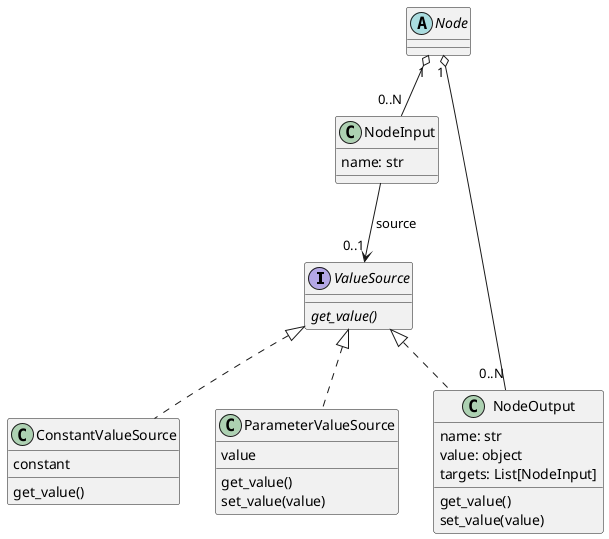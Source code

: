 @startuml

interface ValueSource {
    {abstract} get_value()
}

class ConstantValueSource implements ValueSource {
    constant
    get_value()
}

class ParameterValueSource implements ValueSource {
    value
    get_value()
    set_value(value)
}

class NodeInput {
    name: str
}

class NodeOutput implements ValueSource {
    name: str
    value: object
    targets: List[NodeInput]
    get_value()
    set_value(value)
}


abstract class Node {
}

Node "1" o-- "0..N" NodeInput
Node "1" o-- "0..N" NodeOutput

NodeInput --> "0..1" ValueSource : source

@enduml